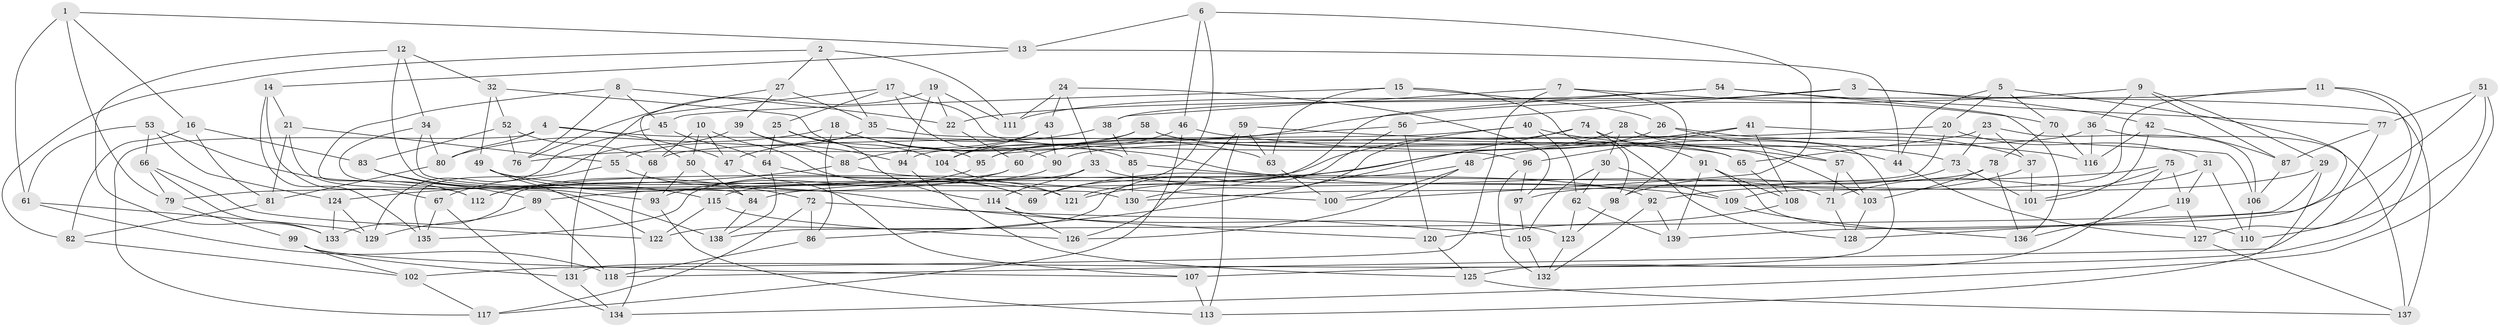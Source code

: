 // Generated by graph-tools (version 1.1) at 2025/50/03/09/25 03:50:43]
// undirected, 139 vertices, 278 edges
graph export_dot {
graph [start="1"]
  node [color=gray90,style=filled];
  1;
  2;
  3;
  4;
  5;
  6;
  7;
  8;
  9;
  10;
  11;
  12;
  13;
  14;
  15;
  16;
  17;
  18;
  19;
  20;
  21;
  22;
  23;
  24;
  25;
  26;
  27;
  28;
  29;
  30;
  31;
  32;
  33;
  34;
  35;
  36;
  37;
  38;
  39;
  40;
  41;
  42;
  43;
  44;
  45;
  46;
  47;
  48;
  49;
  50;
  51;
  52;
  53;
  54;
  55;
  56;
  57;
  58;
  59;
  60;
  61;
  62;
  63;
  64;
  65;
  66;
  67;
  68;
  69;
  70;
  71;
  72;
  73;
  74;
  75;
  76;
  77;
  78;
  79;
  80;
  81;
  82;
  83;
  84;
  85;
  86;
  87;
  88;
  89;
  90;
  91;
  92;
  93;
  94;
  95;
  96;
  97;
  98;
  99;
  100;
  101;
  102;
  103;
  104;
  105;
  106;
  107;
  108;
  109;
  110;
  111;
  112;
  113;
  114;
  115;
  116;
  117;
  118;
  119;
  120;
  121;
  122;
  123;
  124;
  125;
  126;
  127;
  128;
  129;
  130;
  131;
  132;
  133;
  134;
  135;
  136;
  137;
  138;
  139;
  1 -- 16;
  1 -- 61;
  1 -- 79;
  1 -- 13;
  2 -- 27;
  2 -- 35;
  2 -- 82;
  2 -- 111;
  3 -- 56;
  3 -- 42;
  3 -- 137;
  3 -- 22;
  4 -- 117;
  4 -- 85;
  4 -- 80;
  4 -- 47;
  5 -- 20;
  5 -- 70;
  5 -- 44;
  5 -- 128;
  6 -- 100;
  6 -- 46;
  6 -- 13;
  6 -- 69;
  7 -- 70;
  7 -- 102;
  7 -- 38;
  7 -- 98;
  8 -- 45;
  8 -- 76;
  8 -- 22;
  8 -- 89;
  9 -- 36;
  9 -- 60;
  9 -- 87;
  9 -- 29;
  10 -- 68;
  10 -- 47;
  10 -- 69;
  10 -- 50;
  11 -- 107;
  11 -- 38;
  11 -- 127;
  11 -- 109;
  12 -- 133;
  12 -- 84;
  12 -- 32;
  12 -- 34;
  13 -- 44;
  13 -- 14;
  14 -- 67;
  14 -- 135;
  14 -- 21;
  15 -- 63;
  15 -- 45;
  15 -- 98;
  15 -- 26;
  16 -- 82;
  16 -- 81;
  16 -- 83;
  17 -- 96;
  17 -- 90;
  17 -- 25;
  17 -- 50;
  18 -- 80;
  18 -- 109;
  18 -- 86;
  18 -- 63;
  19 -- 111;
  19 -- 94;
  19 -- 22;
  19 -- 131;
  20 -- 90;
  20 -- 130;
  20 -- 31;
  21 -- 55;
  21 -- 81;
  21 -- 112;
  22 -- 60;
  23 -- 106;
  23 -- 37;
  23 -- 65;
  23 -- 73;
  24 -- 33;
  24 -- 97;
  24 -- 43;
  24 -- 111;
  25 -- 114;
  25 -- 104;
  25 -- 64;
  26 -- 89;
  26 -- 37;
  26 -- 57;
  27 -- 76;
  27 -- 35;
  27 -- 39;
  28 -- 57;
  28 -- 121;
  28 -- 131;
  28 -- 30;
  29 -- 97;
  29 -- 138;
  29 -- 113;
  30 -- 62;
  30 -- 105;
  30 -- 109;
  31 -- 119;
  31 -- 110;
  31 -- 71;
  32 -- 49;
  32 -- 52;
  32 -- 95;
  33 -- 114;
  33 -- 71;
  33 -- 135;
  34 -- 130;
  34 -- 138;
  34 -- 80;
  35 -- 55;
  35 -- 65;
  36 -- 137;
  36 -- 116;
  36 -- 94;
  37 -- 101;
  37 -- 92;
  38 -- 85;
  38 -- 47;
  39 -- 94;
  39 -- 88;
  39 -- 135;
  40 -- 44;
  40 -- 133;
  40 -- 68;
  40 -- 62;
  41 -- 48;
  41 -- 106;
  41 -- 96;
  41 -- 108;
  42 -- 116;
  42 -- 101;
  42 -- 87;
  43 -- 90;
  43 -- 104;
  43 -- 88;
  44 -- 127;
  45 -- 129;
  45 -- 64;
  46 -- 117;
  46 -- 95;
  46 -- 116;
  47 -- 107;
  48 -- 100;
  48 -- 69;
  48 -- 126;
  49 -- 122;
  49 -- 121;
  49 -- 120;
  50 -- 93;
  50 -- 84;
  51 -- 77;
  51 -- 139;
  51 -- 134;
  51 -- 110;
  52 -- 76;
  52 -- 83;
  52 -- 68;
  53 -- 124;
  53 -- 112;
  53 -- 66;
  53 -- 61;
  54 -- 77;
  54 -- 111;
  54 -- 136;
  54 -- 121;
  55 -- 72;
  55 -- 67;
  56 -- 120;
  56 -- 122;
  56 -- 95;
  57 -- 71;
  57 -- 103;
  58 -- 103;
  58 -- 65;
  58 -- 76;
  58 -- 104;
  59 -- 73;
  59 -- 113;
  59 -- 63;
  59 -- 126;
  60 -- 93;
  60 -- 79;
  61 -- 118;
  61 -- 129;
  62 -- 139;
  62 -- 123;
  63 -- 100;
  64 -- 69;
  64 -- 138;
  65 -- 108;
  66 -- 122;
  66 -- 133;
  66 -- 79;
  67 -- 134;
  67 -- 135;
  68 -- 134;
  70 -- 78;
  70 -- 116;
  71 -- 128;
  72 -- 105;
  72 -- 117;
  72 -- 86;
  73 -- 101;
  73 -- 98;
  74 -- 130;
  74 -- 86;
  74 -- 91;
  74 -- 128;
  75 -- 125;
  75 -- 101;
  75 -- 119;
  75 -- 84;
  77 -- 118;
  77 -- 87;
  78 -- 115;
  78 -- 103;
  78 -- 136;
  79 -- 99;
  80 -- 81;
  81 -- 82;
  82 -- 102;
  83 -- 115;
  83 -- 93;
  84 -- 138;
  85 -- 92;
  85 -- 130;
  86 -- 118;
  87 -- 106;
  88 -- 100;
  88 -- 124;
  89 -- 129;
  89 -- 118;
  90 -- 112;
  91 -- 110;
  91 -- 108;
  91 -- 139;
  92 -- 132;
  92 -- 139;
  93 -- 113;
  94 -- 125;
  95 -- 112;
  96 -- 97;
  96 -- 132;
  97 -- 105;
  98 -- 123;
  99 -- 107;
  99 -- 102;
  99 -- 131;
  102 -- 117;
  103 -- 128;
  104 -- 121;
  105 -- 132;
  106 -- 110;
  107 -- 113;
  108 -- 120;
  109 -- 136;
  114 -- 126;
  114 -- 123;
  115 -- 126;
  115 -- 122;
  119 -- 127;
  119 -- 136;
  120 -- 125;
  123 -- 132;
  124 -- 129;
  124 -- 133;
  125 -- 137;
  127 -- 137;
  131 -- 134;
}
